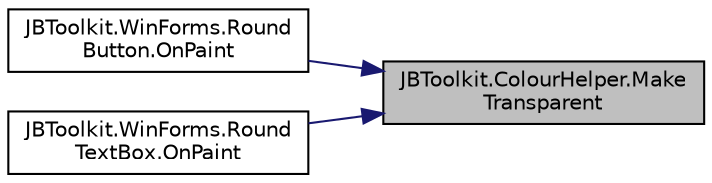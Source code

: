 digraph "JBToolkit.ColourHelper.MakeTransparent"
{
 // LATEX_PDF_SIZE
  edge [fontname="Helvetica",fontsize="10",labelfontname="Helvetica",labelfontsize="10"];
  node [fontname="Helvetica",fontsize="10",shape=record];
  rankdir="RL";
  Node1 [label="JBToolkit.ColourHelper.Make\lTransparent",height=0.2,width=0.4,color="black", fillcolor="grey75", style="filled", fontcolor="black",tooltip="Makes a control transparent"];
  Node1 -> Node2 [dir="back",color="midnightblue",fontsize="10",style="solid",fontname="Helvetica"];
  Node2 [label="JBToolkit.WinForms.Round\lButton.OnPaint",height=0.2,width=0.4,color="black", fillcolor="white", style="filled",URL="$de/d05/class_j_b_toolkit_1_1_win_forms_1_1_round_button.html#a93c789c433020e3c41b65333c1c969ff",tooltip=" "];
  Node1 -> Node3 [dir="back",color="midnightblue",fontsize="10",style="solid",fontname="Helvetica"];
  Node3 [label="JBToolkit.WinForms.Round\lTextBox.OnPaint",height=0.2,width=0.4,color="black", fillcolor="white", style="filled",URL="$d7/d02/class_j_b_toolkit_1_1_win_forms_1_1_round_text_box.html#ae35140720dc21734f4cf1d2551220541",tooltip=" "];
}
